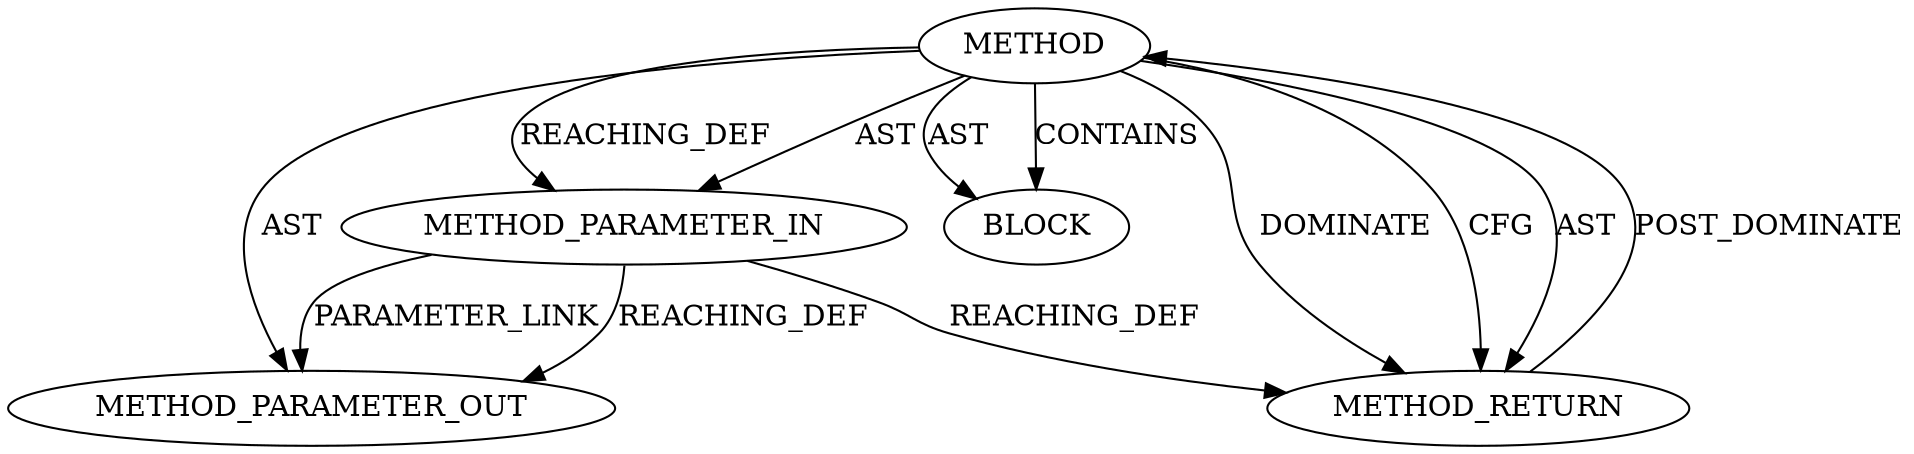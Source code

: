 digraph {
  13345 [label=METHOD_PARAMETER_OUT ORDER=1 CODE="p1" IS_VARIADIC=false TYPE_FULL_NAME="ANY" EVALUATION_STRATEGY="BY_VALUE" INDEX=1 NAME="p1"]
  12112 [label=METHOD AST_PARENT_TYPE="NAMESPACE_BLOCK" AST_PARENT_FULL_NAME="<global>" ORDER=0 CODE="<empty>" FULL_NAME="iov_iter_is_discard" IS_EXTERNAL=true FILENAME="<empty>" SIGNATURE="" NAME="iov_iter_is_discard"]
  12113 [label=METHOD_PARAMETER_IN ORDER=1 CODE="p1" IS_VARIADIC=false TYPE_FULL_NAME="ANY" EVALUATION_STRATEGY="BY_VALUE" INDEX=1 NAME="p1"]
  12114 [label=BLOCK ORDER=1 ARGUMENT_INDEX=1 CODE="<empty>" TYPE_FULL_NAME="ANY"]
  12115 [label=METHOD_RETURN ORDER=2 CODE="RET" TYPE_FULL_NAME="ANY" EVALUATION_STRATEGY="BY_VALUE"]
  12113 -> 13345 [label=PARAMETER_LINK ]
  12112 -> 12114 [label=AST ]
  12112 -> 12114 [label=CONTAINS ]
  12112 -> 12113 [label=REACHING_DEF VARIABLE=""]
  12113 -> 13345 [label=REACHING_DEF VARIABLE="p1"]
  12112 -> 12115 [label=DOMINATE ]
  12112 -> 12115 [label=CFG ]
  12112 -> 13345 [label=AST ]
  12112 -> 12115 [label=AST ]
  12115 -> 12112 [label=POST_DOMINATE ]
  12113 -> 12115 [label=REACHING_DEF VARIABLE="p1"]
  12112 -> 12113 [label=AST ]
}
